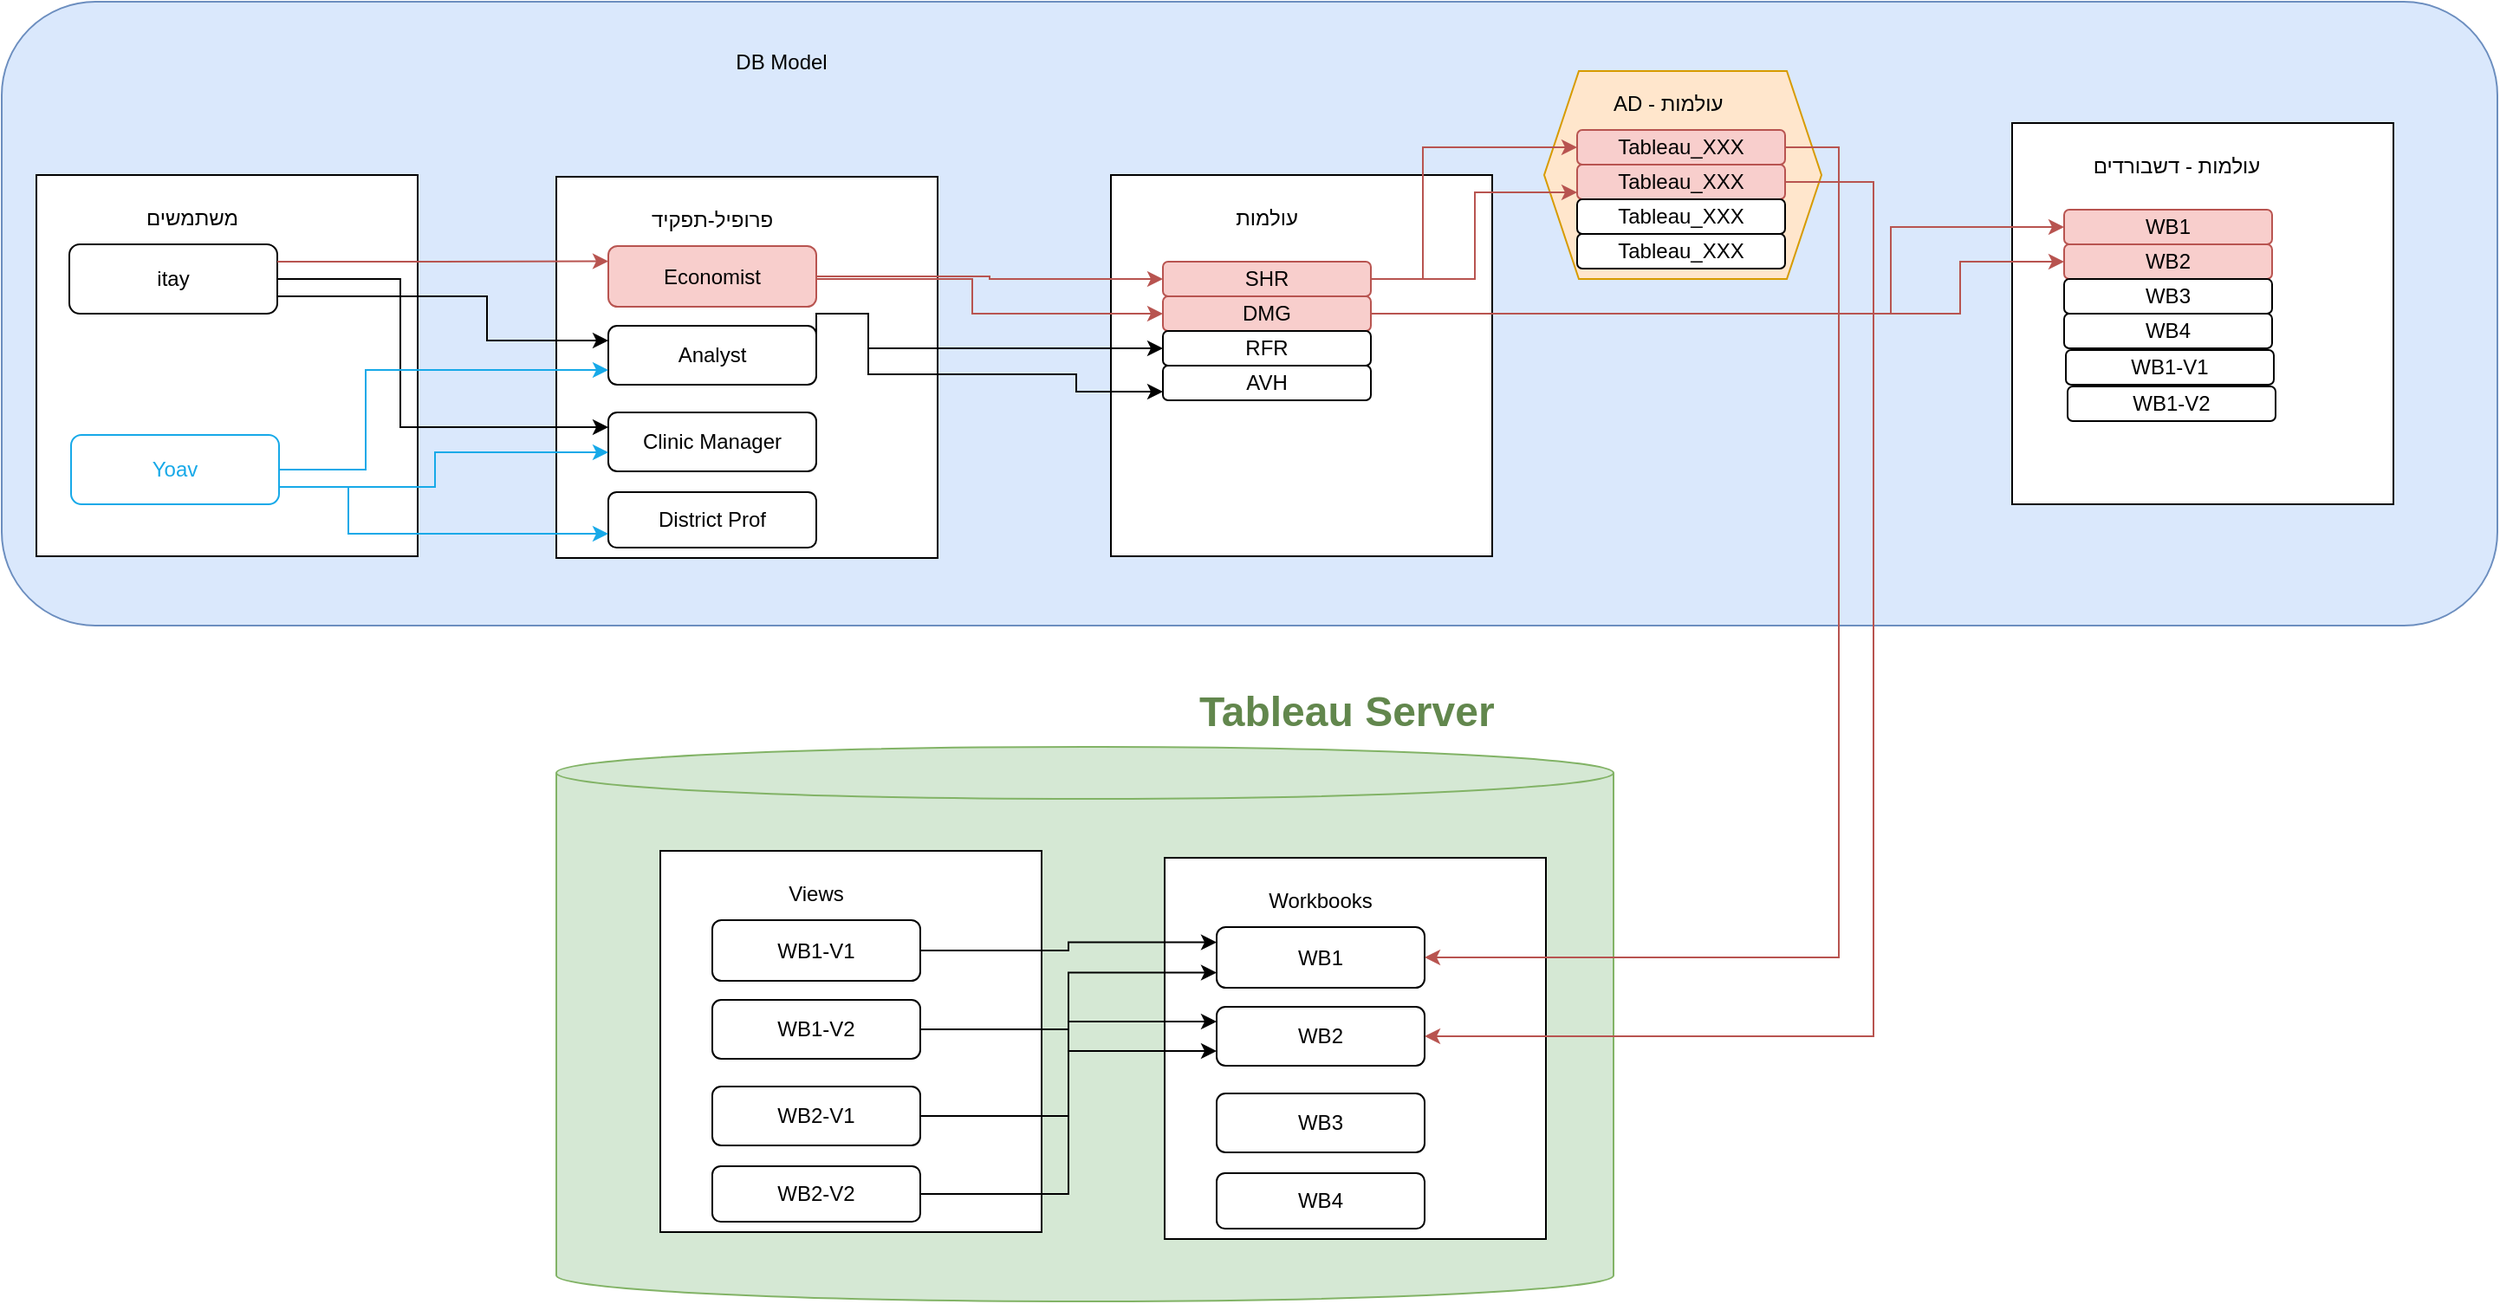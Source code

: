 <mxfile version="22.1.21" type="github">
  <diagram name="‫עמוד-1‬" id="z9KWtGvP0ykJApAYb3_E">
    <mxGraphModel dx="1912" dy="995" grid="1" gridSize="10" guides="1" tooltips="1" connect="1" arrows="1" fold="1" page="1" pageScale="1" pageWidth="1100" pageHeight="850" math="0" shadow="0">
      <root>
        <mxCell id="0" />
        <mxCell id="1" parent="0" />
        <mxCell id="mV6azeuSrDNRdWC2Sgcm-7" value="" style="rounded=1;whiteSpace=wrap;html=1;fillColor=#dae8fc;strokeColor=#6c8ebf;" parent="1" vertex="1">
          <mxGeometry x="20" y="60" width="1440" height="360" as="geometry" />
        </mxCell>
        <mxCell id="nVMP-Eupz1LtoJAjgh_V-11" value="" style="group" parent="1" vertex="1" connectable="0">
          <mxGeometry x="910" y="120" width="160" height="100" as="geometry" />
        </mxCell>
        <mxCell id="wkpVl2k1Z7q7xohtnV9i-10" value="" style="shape=hexagon;perimeter=hexagonPerimeter2;whiteSpace=wrap;html=1;fixedSize=1;fillColor=#ffe6cc;strokeColor=#d79b00;" parent="nVMP-Eupz1LtoJAjgh_V-11" vertex="1">
          <mxGeometry y="-20" width="160" height="120" as="geometry" />
        </mxCell>
        <mxCell id="wkpVl2k1Z7q7xohtnV9i-11" value="ADs" style="text;html=1;strokeColor=none;fillColor=none;align=center;verticalAlign=middle;whiteSpace=wrap;rounded=0;" parent="nVMP-Eupz1LtoJAjgh_V-11" vertex="1">
          <mxGeometry x="50" y="50" width="60" height="30" as="geometry" />
        </mxCell>
        <mxCell id="mV6azeuSrDNRdWC2Sgcm-9" value="Tableau_XXX" style="text;html=1;strokeColor=none;fillColor=none;align=center;verticalAlign=middle;whiteSpace=wrap;rounded=0;" parent="nVMP-Eupz1LtoJAjgh_V-11" vertex="1">
          <mxGeometry x="60" y="70" width="60" height="30" as="geometry" />
        </mxCell>
        <mxCell id="mV6azeuSrDNRdWC2Sgcm-10" value="Tableau_XXX" style="rounded=1;whiteSpace=wrap;html=1;fillColor=#f8cecc;strokeColor=#b85450;" parent="nVMP-Eupz1LtoJAjgh_V-11" vertex="1">
          <mxGeometry x="19" y="14" width="120" height="20" as="geometry" />
        </mxCell>
        <mxCell id="mV6azeuSrDNRdWC2Sgcm-11" value="Tableau_XXX" style="rounded=1;whiteSpace=wrap;html=1;fillColor=#f8cecc;strokeColor=#b85450;" parent="nVMP-Eupz1LtoJAjgh_V-11" vertex="1">
          <mxGeometry x="19" y="34" width="120" height="20" as="geometry" />
        </mxCell>
        <mxCell id="mV6azeuSrDNRdWC2Sgcm-12" value="Tableau_XXX" style="rounded=1;whiteSpace=wrap;html=1;" parent="nVMP-Eupz1LtoJAjgh_V-11" vertex="1">
          <mxGeometry x="19" y="54" width="120" height="20" as="geometry" />
        </mxCell>
        <mxCell id="mV6azeuSrDNRdWC2Sgcm-13" value="Tableau_XXX" style="rounded=1;whiteSpace=wrap;html=1;" parent="nVMP-Eupz1LtoJAjgh_V-11" vertex="1">
          <mxGeometry x="19" y="74" width="120" height="20" as="geometry" />
        </mxCell>
        <mxCell id="nVMP-Eupz1LtoJAjgh_V-20" value="&amp;nbsp;AD - עולמות" style="text;html=1;strokeColor=none;fillColor=none;align=center;verticalAlign=middle;whiteSpace=wrap;rounded=0;" parent="nVMP-Eupz1LtoJAjgh_V-11" vertex="1">
          <mxGeometry x="10" y="-16" width="120" height="30" as="geometry" />
        </mxCell>
        <mxCell id="mV6azeuSrDNRdWC2Sgcm-1" value="" style="shape=cylinder3;whiteSpace=wrap;html=1;boundedLbl=1;backgroundOutline=1;size=15;fillColor=#d5e8d4;strokeColor=#82b366;" parent="1" vertex="1">
          <mxGeometry x="340" y="490" width="610" height="320" as="geometry" />
        </mxCell>
        <mxCell id="nVMP-Eupz1LtoJAjgh_V-1" value="" style="group" parent="1" vertex="1" connectable="0">
          <mxGeometry x="691" y="554" width="220" height="220" as="geometry" />
        </mxCell>
        <mxCell id="nVMP-Eupz1LtoJAjgh_V-2" value="" style="whiteSpace=wrap;html=1;aspect=fixed;" parent="nVMP-Eupz1LtoJAjgh_V-1" vertex="1">
          <mxGeometry width="220" height="220" as="geometry" />
        </mxCell>
        <mxCell id="nVMP-Eupz1LtoJAjgh_V-3" value="Workbooks" style="text;html=1;strokeColor=none;fillColor=none;align=center;verticalAlign=middle;whiteSpace=wrap;rounded=0;" parent="nVMP-Eupz1LtoJAjgh_V-1" vertex="1">
          <mxGeometry x="60" y="10" width="60" height="30" as="geometry" />
        </mxCell>
        <mxCell id="nVMP-Eupz1LtoJAjgh_V-4" value="WB1" style="rounded=1;whiteSpace=wrap;html=1;" parent="nVMP-Eupz1LtoJAjgh_V-1" vertex="1">
          <mxGeometry x="30" y="40" width="120" height="35" as="geometry" />
        </mxCell>
        <mxCell id="nVMP-Eupz1LtoJAjgh_V-5" value="WB2" style="rounded=1;whiteSpace=wrap;html=1;" parent="nVMP-Eupz1LtoJAjgh_V-1" vertex="1">
          <mxGeometry x="30" y="86" width="120" height="34" as="geometry" />
        </mxCell>
        <mxCell id="nVMP-Eupz1LtoJAjgh_V-6" value="WB3" style="rounded=1;whiteSpace=wrap;html=1;" parent="nVMP-Eupz1LtoJAjgh_V-1" vertex="1">
          <mxGeometry x="30" y="136" width="120" height="34" as="geometry" />
        </mxCell>
        <mxCell id="nVMP-Eupz1LtoJAjgh_V-7" value="WB4" style="rounded=1;whiteSpace=wrap;html=1;" parent="nVMP-Eupz1LtoJAjgh_V-1" vertex="1">
          <mxGeometry x="30" y="182" width="120" height="32" as="geometry" />
        </mxCell>
        <mxCell id="wkpVl2k1Z7q7xohtnV9i-3" value="" style="group" parent="1" vertex="1" connectable="0">
          <mxGeometry x="40" y="160" width="220" height="220" as="geometry" />
        </mxCell>
        <mxCell id="wkpVl2k1Z7q7xohtnV9i-1" value="" style="whiteSpace=wrap;html=1;aspect=fixed;" parent="wkpVl2k1Z7q7xohtnV9i-3" vertex="1">
          <mxGeometry width="220" height="220" as="geometry" />
        </mxCell>
        <mxCell id="wkpVl2k1Z7q7xohtnV9i-2" value="משתמשים" style="text;html=1;strokeColor=none;fillColor=none;align=center;verticalAlign=middle;whiteSpace=wrap;rounded=0;" parent="wkpVl2k1Z7q7xohtnV9i-3" vertex="1">
          <mxGeometry x="60" y="10" width="60" height="30" as="geometry" />
        </mxCell>
        <mxCell id="wkpVl2k1Z7q7xohtnV9i-14" value="itay" style="rounded=1;whiteSpace=wrap;html=1;" parent="wkpVl2k1Z7q7xohtnV9i-3" vertex="1">
          <mxGeometry x="19" y="40" width="120" height="40" as="geometry" />
        </mxCell>
        <mxCell id="wkpVl2k1Z7q7xohtnV9i-15" value="&lt;font color=&quot;#17a9e8&quot;&gt;Yoav&lt;/font&gt;" style="rounded=1;whiteSpace=wrap;html=1;strokeColor=#17A9E8;" parent="wkpVl2k1Z7q7xohtnV9i-3" vertex="1">
          <mxGeometry x="20" y="150" width="120" height="40" as="geometry" />
        </mxCell>
        <mxCell id="wkpVl2k1Z7q7xohtnV9i-4" value="" style="group" parent="1" vertex="1" connectable="0">
          <mxGeometry x="340" y="161" width="220" height="220" as="geometry" />
        </mxCell>
        <mxCell id="wkpVl2k1Z7q7xohtnV9i-5" value="" style="whiteSpace=wrap;html=1;aspect=fixed;" parent="wkpVl2k1Z7q7xohtnV9i-4" vertex="1">
          <mxGeometry width="220" height="220" as="geometry" />
        </mxCell>
        <mxCell id="wkpVl2k1Z7q7xohtnV9i-6" value="פרופיל-תפקיד" style="text;html=1;strokeColor=none;fillColor=none;align=center;verticalAlign=middle;whiteSpace=wrap;rounded=0;" parent="wkpVl2k1Z7q7xohtnV9i-4" vertex="1">
          <mxGeometry x="60" y="10" width="60" height="30" as="geometry" />
        </mxCell>
        <mxCell id="wkpVl2k1Z7q7xohtnV9i-18" value="Economist" style="rounded=1;whiteSpace=wrap;html=1;fillColor=#f8cecc;strokeColor=#b85450;" parent="wkpVl2k1Z7q7xohtnV9i-4" vertex="1">
          <mxGeometry x="30" y="40" width="120" height="35" as="geometry" />
        </mxCell>
        <mxCell id="wkpVl2k1Z7q7xohtnV9i-19" value="Analyst" style="rounded=1;whiteSpace=wrap;html=1;" parent="wkpVl2k1Z7q7xohtnV9i-4" vertex="1">
          <mxGeometry x="30" y="86" width="120" height="34" as="geometry" />
        </mxCell>
        <mxCell id="wkpVl2k1Z7q7xohtnV9i-20" value="Clinic Manager" style="rounded=1;whiteSpace=wrap;html=1;" parent="wkpVl2k1Z7q7xohtnV9i-4" vertex="1">
          <mxGeometry x="30" y="136" width="120" height="34" as="geometry" />
        </mxCell>
        <mxCell id="wkpVl2k1Z7q7xohtnV9i-21" value="District Prof" style="rounded=1;whiteSpace=wrap;html=1;" parent="wkpVl2k1Z7q7xohtnV9i-4" vertex="1">
          <mxGeometry x="30" y="182" width="120" height="32" as="geometry" />
        </mxCell>
        <mxCell id="wkpVl2k1Z7q7xohtnV9i-7" value="" style="group;fillColor=#f8cecc;strokeColor=#b85450;" parent="1" vertex="1" connectable="0">
          <mxGeometry x="660" y="160" width="220" height="220" as="geometry" />
        </mxCell>
        <mxCell id="wkpVl2k1Z7q7xohtnV9i-8" value="" style="whiteSpace=wrap;html=1;aspect=fixed;" parent="wkpVl2k1Z7q7xohtnV9i-7" vertex="1">
          <mxGeometry width="220" height="220" as="geometry" />
        </mxCell>
        <mxCell id="wkpVl2k1Z7q7xohtnV9i-9" value="עולמות" style="text;html=1;strokeColor=none;fillColor=none;align=center;verticalAlign=middle;whiteSpace=wrap;rounded=0;" parent="wkpVl2k1Z7q7xohtnV9i-7" vertex="1">
          <mxGeometry x="30" y="10" width="120" height="30" as="geometry" />
        </mxCell>
        <mxCell id="wkpVl2k1Z7q7xohtnV9i-24" value="SHR" style="rounded=1;whiteSpace=wrap;html=1;fillColor=#f8cecc;strokeColor=#b85450;" parent="wkpVl2k1Z7q7xohtnV9i-7" vertex="1">
          <mxGeometry x="30" y="50" width="120" height="20" as="geometry" />
        </mxCell>
        <mxCell id="wkpVl2k1Z7q7xohtnV9i-25" value="DMG" style="rounded=1;whiteSpace=wrap;html=1;fillColor=#f8cecc;strokeColor=#b85450;" parent="wkpVl2k1Z7q7xohtnV9i-7" vertex="1">
          <mxGeometry x="30" y="70" width="120" height="20" as="geometry" />
        </mxCell>
        <mxCell id="wkpVl2k1Z7q7xohtnV9i-26" value="RFR" style="rounded=1;whiteSpace=wrap;html=1;" parent="wkpVl2k1Z7q7xohtnV9i-7" vertex="1">
          <mxGeometry x="30" y="90" width="120" height="20" as="geometry" />
        </mxCell>
        <mxCell id="wkpVl2k1Z7q7xohtnV9i-27" value="AVH" style="rounded=1;whiteSpace=wrap;html=1;" parent="wkpVl2k1Z7q7xohtnV9i-7" vertex="1">
          <mxGeometry x="30" y="110" width="120" height="20" as="geometry" />
        </mxCell>
        <mxCell id="wkpVl2k1Z7q7xohtnV9i-29" style="edgeStyle=orthogonalEdgeStyle;rounded=0;orthogonalLoop=1;jettySize=auto;html=1;fillColor=#f8cecc;strokeColor=#b85450;" parent="1" source="wkpVl2k1Z7q7xohtnV9i-18" target="wkpVl2k1Z7q7xohtnV9i-24" edge="1">
          <mxGeometry relative="1" as="geometry" />
        </mxCell>
        <mxCell id="wkpVl2k1Z7q7xohtnV9i-30" style="edgeStyle=orthogonalEdgeStyle;rounded=0;orthogonalLoop=1;jettySize=auto;html=1;exitX=1;exitY=0.5;exitDx=0;exitDy=0;entryX=0;entryY=0.5;entryDx=0;entryDy=0;fillColor=#f8cecc;strokeColor=#b85450;" parent="1" source="wkpVl2k1Z7q7xohtnV9i-18" target="wkpVl2k1Z7q7xohtnV9i-25" edge="1">
          <mxGeometry relative="1" as="geometry">
            <mxPoint x="500" y="230" as="sourcePoint" />
            <mxPoint x="700" y="230" as="targetPoint" />
            <Array as="points">
              <mxPoint x="580" y="220" />
              <mxPoint x="580" y="240" />
            </Array>
          </mxGeometry>
        </mxCell>
        <mxCell id="wkpVl2k1Z7q7xohtnV9i-33" style="edgeStyle=orthogonalEdgeStyle;rounded=0;orthogonalLoop=1;jettySize=auto;html=1;exitX=1;exitY=0.5;exitDx=0;exitDy=0;" parent="1" source="wkpVl2k1Z7q7xohtnV9i-19" edge="1">
          <mxGeometry relative="1" as="geometry">
            <mxPoint x="690" y="260" as="targetPoint" />
            <Array as="points">
              <mxPoint x="520" y="240" />
              <mxPoint x="520" y="260" />
            </Array>
          </mxGeometry>
        </mxCell>
        <mxCell id="wkpVl2k1Z7q7xohtnV9i-34" style="edgeStyle=orthogonalEdgeStyle;rounded=0;orthogonalLoop=1;jettySize=auto;html=1;entryX=0;entryY=0.75;entryDx=0;entryDy=0;exitX=1;exitY=0.5;exitDx=0;exitDy=0;" parent="1" source="wkpVl2k1Z7q7xohtnV9i-19" target="wkpVl2k1Z7q7xohtnV9i-27" edge="1">
          <mxGeometry relative="1" as="geometry">
            <Array as="points">
              <mxPoint x="520" y="240" />
              <mxPoint x="520" y="275" />
              <mxPoint x="640" y="275" />
              <mxPoint x="640" y="285" />
            </Array>
          </mxGeometry>
        </mxCell>
        <mxCell id="mV6azeuSrDNRdWC2Sgcm-2" value="&lt;h1&gt;&lt;font color=&quot;#62874d&quot;&gt;Tableau Server&lt;/font&gt;&lt;/h1&gt;" style="text;html=1;strokeColor=none;fillColor=none;spacing=5;spacingTop=-20;whiteSpace=wrap;overflow=hidden;rounded=0;" parent="1" vertex="1">
          <mxGeometry x="706" y="450" width="190" height="50" as="geometry" />
        </mxCell>
        <mxCell id="mV6azeuSrDNRdWC2Sgcm-4" style="edgeStyle=orthogonalEdgeStyle;rounded=0;orthogonalLoop=1;jettySize=auto;html=1;entryX=0;entryY=0.5;entryDx=0;entryDy=0;fillColor=#f8cecc;strokeColor=#b85450;" parent="1" source="wkpVl2k1Z7q7xohtnV9i-24" target="mV6azeuSrDNRdWC2Sgcm-10" edge="1">
          <mxGeometry relative="1" as="geometry">
            <Array as="points">
              <mxPoint x="840" y="220" />
              <mxPoint x="840" y="144" />
            </Array>
          </mxGeometry>
        </mxCell>
        <mxCell id="mV6azeuSrDNRdWC2Sgcm-8" value="DB Model" style="text;html=1;strokeColor=none;fillColor=none;align=center;verticalAlign=middle;whiteSpace=wrap;rounded=0;" parent="1" vertex="1">
          <mxGeometry x="410" y="80" width="120" height="30" as="geometry" />
        </mxCell>
        <mxCell id="0KDFeaM7N-HZ0YYkBc0z-1" style="edgeStyle=orthogonalEdgeStyle;rounded=0;orthogonalLoop=1;jettySize=auto;html=1;exitX=1;exitY=0.75;exitDx=0;exitDy=0;entryX=0;entryY=0.25;entryDx=0;entryDy=0;" parent="1" source="wkpVl2k1Z7q7xohtnV9i-14" target="wkpVl2k1Z7q7xohtnV9i-19" edge="1">
          <mxGeometry relative="1" as="geometry">
            <mxPoint x="350" y="260" as="targetPoint" />
            <Array as="points">
              <mxPoint x="300" y="230" />
              <mxPoint x="300" y="256" />
            </Array>
          </mxGeometry>
        </mxCell>
        <mxCell id="0KDFeaM7N-HZ0YYkBc0z-3" style="edgeStyle=orthogonalEdgeStyle;rounded=0;orthogonalLoop=1;jettySize=auto;html=1;exitX=1;exitY=0.25;exitDx=0;exitDy=0;entryX=0;entryY=0.25;entryDx=0;entryDy=0;fillColor=#f8cecc;strokeColor=#b85450;" parent="1" source="wkpVl2k1Z7q7xohtnV9i-14" target="wkpVl2k1Z7q7xohtnV9i-18" edge="1">
          <mxGeometry relative="1" as="geometry">
            <mxPoint x="340" y="221" as="targetPoint" />
            <Array as="points">
              <mxPoint x="250" y="210" />
              <mxPoint x="250" y="210" />
            </Array>
          </mxGeometry>
        </mxCell>
        <mxCell id="0KDFeaM7N-HZ0YYkBc0z-4" style="edgeStyle=orthogonalEdgeStyle;rounded=0;orthogonalLoop=1;jettySize=auto;html=1;exitX=1;exitY=0.5;exitDx=0;exitDy=0;strokeColor=#17A9E8;" parent="1" edge="1">
          <mxGeometry relative="1" as="geometry">
            <mxPoint x="180" y="340" as="sourcePoint" />
            <mxPoint x="370" y="320" as="targetPoint" />
            <Array as="points">
              <mxPoint x="270" y="340" />
              <mxPoint x="270" y="320" />
            </Array>
          </mxGeometry>
        </mxCell>
        <mxCell id="0KDFeaM7N-HZ0YYkBc0z-7" style="edgeStyle=orthogonalEdgeStyle;rounded=0;orthogonalLoop=1;jettySize=auto;html=1;entryX=0;entryY=0.75;entryDx=0;entryDy=0;exitX=1;exitY=0.75;exitDx=0;exitDy=0;strokeColor=#17A9E8;" parent="1" source="wkpVl2k1Z7q7xohtnV9i-15" target="wkpVl2k1Z7q7xohtnV9i-21" edge="1">
          <mxGeometry relative="1" as="geometry">
            <Array as="points">
              <mxPoint x="220" y="340" />
              <mxPoint x="220" y="367" />
            </Array>
          </mxGeometry>
        </mxCell>
        <mxCell id="0KDFeaM7N-HZ0YYkBc0z-8" style="edgeStyle=orthogonalEdgeStyle;rounded=0;orthogonalLoop=1;jettySize=auto;html=1;entryX=0;entryY=0.25;entryDx=0;entryDy=0;" parent="1" source="wkpVl2k1Z7q7xohtnV9i-14" target="wkpVl2k1Z7q7xohtnV9i-20" edge="1">
          <mxGeometry relative="1" as="geometry">
            <Array as="points">
              <mxPoint x="250" y="220" />
              <mxPoint x="250" y="306" />
            </Array>
          </mxGeometry>
        </mxCell>
        <mxCell id="0KDFeaM7N-HZ0YYkBc0z-9" style="edgeStyle=orthogonalEdgeStyle;rounded=0;orthogonalLoop=1;jettySize=auto;html=1;entryX=0;entryY=0.75;entryDx=0;entryDy=0;strokeColor=#17A9E8;" parent="1" source="wkpVl2k1Z7q7xohtnV9i-15" target="wkpVl2k1Z7q7xohtnV9i-19" edge="1">
          <mxGeometry relative="1" as="geometry">
            <Array as="points">
              <mxPoint x="230" y="330" />
              <mxPoint x="230" y="273" />
            </Array>
          </mxGeometry>
        </mxCell>
        <mxCell id="nVMP-Eupz1LtoJAjgh_V-25" style="edgeStyle=orthogonalEdgeStyle;rounded=0;orthogonalLoop=1;jettySize=auto;html=1;fillColor=#f8cecc;strokeColor=#b85450;exitX=1;exitY=0.5;exitDx=0;exitDy=0;entryX=1;entryY=0.5;entryDx=0;entryDy=0;" parent="1" source="mV6azeuSrDNRdWC2Sgcm-11" target="nVMP-Eupz1LtoJAjgh_V-5" edge="1">
          <mxGeometry relative="1" as="geometry">
            <mxPoint x="1250" y="560" as="sourcePoint" />
            <mxPoint x="910" y="720" as="targetPoint" />
            <Array as="points">
              <mxPoint x="1100" y="164" />
              <mxPoint x="1100" y="657" />
            </Array>
          </mxGeometry>
        </mxCell>
        <mxCell id="nVMP-Eupz1LtoJAjgh_V-26" style="edgeStyle=orthogonalEdgeStyle;rounded=0;orthogonalLoop=1;jettySize=auto;html=1;entryX=1;entryY=0.5;entryDx=0;entryDy=0;fillColor=#f8cecc;strokeColor=#b85450;exitX=1;exitY=0.5;exitDx=0;exitDy=0;" parent="1" source="mV6azeuSrDNRdWC2Sgcm-10" target="nVMP-Eupz1LtoJAjgh_V-4" edge="1">
          <mxGeometry relative="1" as="geometry">
            <mxPoint x="1090" y="470" as="sourcePoint" />
            <Array as="points">
              <mxPoint x="1080" y="144" />
              <mxPoint x="1080" y="612" />
            </Array>
          </mxGeometry>
        </mxCell>
        <mxCell id="nVMP-Eupz1LtoJAjgh_V-28" value="" style="group;fillColor=#f8cecc;strokeColor=#b85450;" parent="1" vertex="1" connectable="0">
          <mxGeometry x="1180" y="130" width="220" height="220" as="geometry" />
        </mxCell>
        <mxCell id="nVMP-Eupz1LtoJAjgh_V-29" value="" style="whiteSpace=wrap;html=1;aspect=fixed;" parent="nVMP-Eupz1LtoJAjgh_V-28" vertex="1">
          <mxGeometry width="220" height="220" as="geometry" />
        </mxCell>
        <mxCell id="nVMP-Eupz1LtoJAjgh_V-30" value="&amp;nbsp; &amp;nbsp;עולמות - דשבורדים" style="text;html=1;strokeColor=none;fillColor=none;align=center;verticalAlign=middle;whiteSpace=wrap;rounded=0;" parent="nVMP-Eupz1LtoJAjgh_V-28" vertex="1">
          <mxGeometry x="30" y="10" width="120" height="30" as="geometry" />
        </mxCell>
        <mxCell id="nVMP-Eupz1LtoJAjgh_V-31" value="WB1" style="rounded=1;whiteSpace=wrap;html=1;fillColor=#f8cecc;strokeColor=#b85450;" parent="nVMP-Eupz1LtoJAjgh_V-28" vertex="1">
          <mxGeometry x="30" y="50" width="120" height="20" as="geometry" />
        </mxCell>
        <mxCell id="nVMP-Eupz1LtoJAjgh_V-32" value="WB2" style="rounded=1;whiteSpace=wrap;html=1;fillColor=#f8cecc;strokeColor=#b85450;" parent="nVMP-Eupz1LtoJAjgh_V-28" vertex="1">
          <mxGeometry x="30" y="70" width="120" height="20" as="geometry" />
        </mxCell>
        <mxCell id="nVMP-Eupz1LtoJAjgh_V-33" value="WB3" style="rounded=1;whiteSpace=wrap;html=1;" parent="nVMP-Eupz1LtoJAjgh_V-28" vertex="1">
          <mxGeometry x="30" y="90" width="120" height="20" as="geometry" />
        </mxCell>
        <mxCell id="nVMP-Eupz1LtoJAjgh_V-34" value="WB4" style="rounded=1;whiteSpace=wrap;html=1;" parent="nVMP-Eupz1LtoJAjgh_V-28" vertex="1">
          <mxGeometry x="30" y="110" width="120" height="20" as="geometry" />
        </mxCell>
        <mxCell id="SBN37szjLVAJgv6A9rUy-20" value="WB1-V2" style="rounded=1;whiteSpace=wrap;html=1;" vertex="1" parent="nVMP-Eupz1LtoJAjgh_V-28">
          <mxGeometry x="32" y="152" width="120" height="20" as="geometry" />
        </mxCell>
        <mxCell id="nVMP-Eupz1LtoJAjgh_V-36" style="edgeStyle=orthogonalEdgeStyle;rounded=0;orthogonalLoop=1;jettySize=auto;html=1;entryX=0;entryY=0.5;entryDx=0;entryDy=0;fillColor=#f8cecc;strokeColor=#b85450;" parent="1" target="nVMP-Eupz1LtoJAjgh_V-32" edge="1">
          <mxGeometry relative="1" as="geometry">
            <mxPoint x="810" y="240" as="sourcePoint" />
            <Array as="points">
              <mxPoint x="810" y="240" />
              <mxPoint x="1150" y="240" />
              <mxPoint x="1150" y="210" />
            </Array>
          </mxGeometry>
        </mxCell>
        <mxCell id="nVMP-Eupz1LtoJAjgh_V-39" style="edgeStyle=orthogonalEdgeStyle;rounded=0;orthogonalLoop=1;jettySize=auto;html=1;entryX=0;entryY=0.75;entryDx=0;entryDy=0;fillColor=#f8cecc;strokeColor=#b85450;" parent="1" source="wkpVl2k1Z7q7xohtnV9i-24" target="mV6azeuSrDNRdWC2Sgcm-11" edge="1">
          <mxGeometry relative="1" as="geometry">
            <Array as="points">
              <mxPoint x="870" y="220" />
              <mxPoint x="870" y="170" />
            </Array>
          </mxGeometry>
        </mxCell>
        <mxCell id="nVMP-Eupz1LtoJAjgh_V-40" style="edgeStyle=orthogonalEdgeStyle;rounded=0;orthogonalLoop=1;jettySize=auto;html=1;entryX=0;entryY=0.5;entryDx=0;entryDy=0;fillColor=#f8cecc;strokeColor=#b85450;" parent="1" target="nVMP-Eupz1LtoJAjgh_V-31" edge="1">
          <mxGeometry relative="1" as="geometry">
            <mxPoint x="850" y="240" as="sourcePoint" />
            <Array as="points">
              <mxPoint x="1110" y="240" />
              <mxPoint x="1110" y="190" />
            </Array>
          </mxGeometry>
        </mxCell>
        <mxCell id="SBN37szjLVAJgv6A9rUy-1" value="" style="group" vertex="1" connectable="0" parent="1">
          <mxGeometry x="400" y="550" width="220" height="220" as="geometry" />
        </mxCell>
        <mxCell id="SBN37szjLVAJgv6A9rUy-2" value="" style="whiteSpace=wrap;html=1;aspect=fixed;" vertex="1" parent="SBN37szjLVAJgv6A9rUy-1">
          <mxGeometry width="220" height="220" as="geometry" />
        </mxCell>
        <mxCell id="SBN37szjLVAJgv6A9rUy-3" value="Views" style="text;html=1;strokeColor=none;fillColor=none;align=center;verticalAlign=middle;whiteSpace=wrap;rounded=0;" vertex="1" parent="SBN37szjLVAJgv6A9rUy-1">
          <mxGeometry x="60" y="10" width="60" height="30" as="geometry" />
        </mxCell>
        <mxCell id="SBN37szjLVAJgv6A9rUy-4" value="WB1-V1" style="rounded=1;whiteSpace=wrap;html=1;" vertex="1" parent="SBN37szjLVAJgv6A9rUy-1">
          <mxGeometry x="30" y="40" width="120" height="35" as="geometry" />
        </mxCell>
        <mxCell id="SBN37szjLVAJgv6A9rUy-5" value="WB1-V2" style="rounded=1;whiteSpace=wrap;html=1;" vertex="1" parent="SBN37szjLVAJgv6A9rUy-1">
          <mxGeometry x="30" y="86" width="120" height="34" as="geometry" />
        </mxCell>
        <mxCell id="SBN37szjLVAJgv6A9rUy-6" value="WB2-V1" style="rounded=1;whiteSpace=wrap;html=1;" vertex="1" parent="SBN37szjLVAJgv6A9rUy-1">
          <mxGeometry x="30" y="136" width="120" height="34" as="geometry" />
        </mxCell>
        <mxCell id="SBN37szjLVAJgv6A9rUy-7" value="WB2-V2" style="rounded=1;whiteSpace=wrap;html=1;" vertex="1" parent="SBN37szjLVAJgv6A9rUy-1">
          <mxGeometry x="30" y="182" width="120" height="32" as="geometry" />
        </mxCell>
        <mxCell id="SBN37szjLVAJgv6A9rUy-8" style="edgeStyle=orthogonalEdgeStyle;rounded=0;orthogonalLoop=1;jettySize=auto;html=1;entryX=0;entryY=0.25;entryDx=0;entryDy=0;" edge="1" parent="1" source="SBN37szjLVAJgv6A9rUy-4" target="nVMP-Eupz1LtoJAjgh_V-4">
          <mxGeometry relative="1" as="geometry" />
        </mxCell>
        <mxCell id="SBN37szjLVAJgv6A9rUy-9" style="edgeStyle=orthogonalEdgeStyle;rounded=0;orthogonalLoop=1;jettySize=auto;html=1;entryX=0;entryY=0.75;entryDx=0;entryDy=0;" edge="1" parent="1" source="SBN37szjLVAJgv6A9rUy-5" target="nVMP-Eupz1LtoJAjgh_V-4">
          <mxGeometry relative="1" as="geometry" />
        </mxCell>
        <mxCell id="SBN37szjLVAJgv6A9rUy-10" style="edgeStyle=orthogonalEdgeStyle;rounded=0;orthogonalLoop=1;jettySize=auto;html=1;entryX=0;entryY=0.25;entryDx=0;entryDy=0;" edge="1" parent="1" source="SBN37szjLVAJgv6A9rUy-6" target="nVMP-Eupz1LtoJAjgh_V-5">
          <mxGeometry relative="1" as="geometry" />
        </mxCell>
        <mxCell id="SBN37szjLVAJgv6A9rUy-11" style="edgeStyle=orthogonalEdgeStyle;rounded=0;orthogonalLoop=1;jettySize=auto;html=1;entryX=0;entryY=0.75;entryDx=0;entryDy=0;" edge="1" parent="1" source="SBN37szjLVAJgv6A9rUy-7" target="nVMP-Eupz1LtoJAjgh_V-5">
          <mxGeometry relative="1" as="geometry" />
        </mxCell>
        <mxCell id="SBN37szjLVAJgv6A9rUy-19" value="WB1-V1" style="rounded=1;whiteSpace=wrap;html=1;" vertex="1" parent="1">
          <mxGeometry x="1211" y="261" width="120" height="20" as="geometry" />
        </mxCell>
      </root>
    </mxGraphModel>
  </diagram>
</mxfile>

